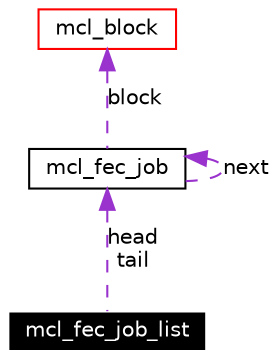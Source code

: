 digraph G
{
  edge [fontname="Helvetica",fontsize=10,labelfontname="Helvetica",labelfontsize=10];
  node [fontname="Helvetica",fontsize=10,shape=record];
  Node81 [label="mcl_fec_job_list",height=0.2,width=0.4,color="white", fillcolor="black", style="filled" fontcolor="white"];
  Node82 -> Node81 [dir=back,color="darkorchid3",fontsize=10,style="dashed",label="head\ntail",fontname="Helvetica"];
  Node82 [label="mcl_fec_job",height=0.2,width=0.4,color="black",URL="$classmcl__fec__job.html"];
  Node82 -> Node82 [dir=back,color="darkorchid3",fontsize=10,style="dashed",label="next",fontname="Helvetica"];
  Node83 -> Node82 [dir=back,color="darkorchid3",fontsize=10,style="dashed",label="block",fontname="Helvetica"];
  Node83 [label="mcl_block",height=0.2,width=0.4,color="red",URL="$classmcl__block.html"];
}
